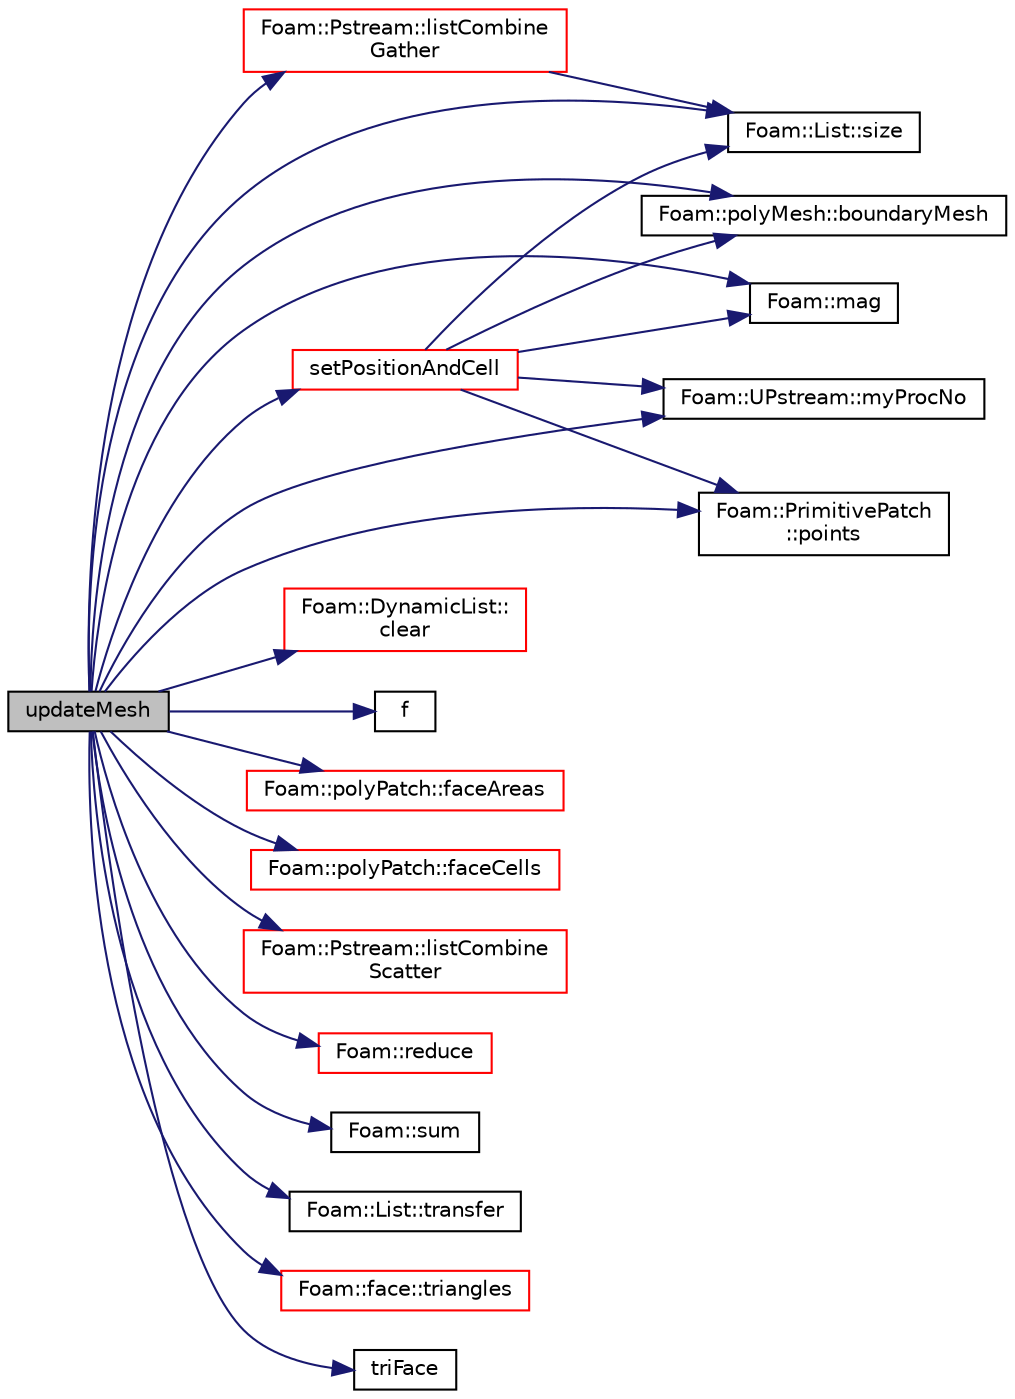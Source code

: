 digraph "updateMesh"
{
  bgcolor="transparent";
  edge [fontname="Helvetica",fontsize="10",labelfontname="Helvetica",labelfontsize="10"];
  node [fontname="Helvetica",fontsize="10",shape=record];
  rankdir="LR";
  Node1 [label="updateMesh",height=0.2,width=0.4,color="black", fillcolor="grey75", style="filled", fontcolor="black"];
  Node1 -> Node2 [color="midnightblue",fontsize="10",style="solid",fontname="Helvetica"];
  Node2 [label="Foam::polyMesh::boundaryMesh",height=0.2,width=0.4,color="black",URL="$a01954.html#a6b7f5ba89250dbd7a1c6c7860ab60fe3",tooltip="Return boundary mesh. "];
  Node1 -> Node3 [color="midnightblue",fontsize="10",style="solid",fontname="Helvetica"];
  Node3 [label="Foam::DynamicList::\lclear",height=0.2,width=0.4,color="red",URL="$a00613.html#ac8bb3912a3ce86b15842e79d0b421204",tooltip="Clear the addressed list, i.e. set the size to zero. "];
  Node1 -> Node4 [color="midnightblue",fontsize="10",style="solid",fontname="Helvetica"];
  Node4 [label="f",height=0.2,width=0.4,color="black",URL="$a04050.html#a888be93833ac7a23170555c69c690288"];
  Node1 -> Node5 [color="midnightblue",fontsize="10",style="solid",fontname="Helvetica"];
  Node5 [label="Foam::polyPatch::faceAreas",height=0.2,width=0.4,color="red",URL="$a01972.html#ac0a591ed4b2427caab10863a66b838fa",tooltip="Return face normals. "];
  Node1 -> Node6 [color="midnightblue",fontsize="10",style="solid",fontname="Helvetica"];
  Node6 [label="Foam::polyPatch::faceCells",height=0.2,width=0.4,color="red",URL="$a01972.html#a7cbd3f7d875089fbed897f536ef662c9",tooltip="Return face-cell addressing. "];
  Node1 -> Node7 [color="midnightblue",fontsize="10",style="solid",fontname="Helvetica"];
  Node7 [label="Foam::Pstream::listCombine\lGather",height=0.2,width=0.4,color="red",URL="$a02055.html#a8c0e5044dc4a942cf62b06797c3a743f"];
  Node7 -> Node8 [color="midnightblue",fontsize="10",style="solid",fontname="Helvetica"];
  Node8 [label="Foam::List::size",height=0.2,width=0.4,color="black",URL="$a01390.html#a8a5f6fa29bd4b500caf186f60245b384",tooltip="Override size to be inconsistent with allocated storage. "];
  Node1 -> Node9 [color="midnightblue",fontsize="10",style="solid",fontname="Helvetica"];
  Node9 [label="Foam::Pstream::listCombine\lScatter",height=0.2,width=0.4,color="red",URL="$a02055.html#adfd4915b68ab7181dccb847976286e56",tooltip="Scatter data. Reverse of combineGather. "];
  Node1 -> Node10 [color="midnightblue",fontsize="10",style="solid",fontname="Helvetica"];
  Node10 [label="Foam::mag",height=0.2,width=0.4,color="black",URL="$a10979.html#a929da2a3fdcf3dacbbe0487d3a330dae"];
  Node1 -> Node11 [color="midnightblue",fontsize="10",style="solid",fontname="Helvetica"];
  Node11 [label="Foam::UPstream::myProcNo",height=0.2,width=0.4,color="black",URL="$a02861.html#afc74d89573de32a3032c916f8cdd1733",tooltip="Number of this process (starting from masterNo() = 0) "];
  Node1 -> Node12 [color="midnightblue",fontsize="10",style="solid",fontname="Helvetica"];
  Node12 [label="Foam::PrimitivePatch\l::points",height=0.2,width=0.4,color="black",URL="$a02010.html#a1f42f31bcf706357682dcf097255b544",tooltip="Return reference to global points. "];
  Node1 -> Node13 [color="midnightblue",fontsize="10",style="solid",fontname="Helvetica"];
  Node13 [label="Foam::reduce",height=0.2,width=0.4,color="red",URL="$a10979.html#a7ffd6af4acc2eb9ba72ee296b5ecda23"];
  Node1 -> Node14 [color="midnightblue",fontsize="10",style="solid",fontname="Helvetica"];
  Node14 [label="setPositionAndCell",height=0.2,width=0.4,color="red",URL="$a01841.html#ad187877743f8606f84c9309a19613770",tooltip="Set the injection position and owner cell, tetFace and tetPt. "];
  Node14 -> Node8 [color="midnightblue",fontsize="10",style="solid",fontname="Helvetica"];
  Node14 -> Node11 [color="midnightblue",fontsize="10",style="solid",fontname="Helvetica"];
  Node14 -> Node2 [color="midnightblue",fontsize="10",style="solid",fontname="Helvetica"];
  Node14 -> Node12 [color="midnightblue",fontsize="10",style="solid",fontname="Helvetica"];
  Node14 -> Node10 [color="midnightblue",fontsize="10",style="solid",fontname="Helvetica"];
  Node1 -> Node8 [color="midnightblue",fontsize="10",style="solid",fontname="Helvetica"];
  Node1 -> Node15 [color="midnightblue",fontsize="10",style="solid",fontname="Helvetica"];
  Node15 [label="Foam::sum",height=0.2,width=0.4,color="black",URL="$a10979.html#a3d8733143aad0e03b300186ab4bef137"];
  Node1 -> Node16 [color="midnightblue",fontsize="10",style="solid",fontname="Helvetica"];
  Node16 [label="Foam::List::transfer",height=0.2,width=0.4,color="black",URL="$a01390.html#a25ad1d2084d16b234b0cf91c07e832c0",tooltip="Transfer the contents of the argument List into this list. "];
  Node1 -> Node17 [color="midnightblue",fontsize="10",style="solid",fontname="Helvetica"];
  Node17 [label="Foam::face::triangles",height=0.2,width=0.4,color="red",URL="$a00725.html#acf1f421759f62e0e96e9bf3287fa67a8",tooltip="Split into triangles using existing points. "];
  Node1 -> Node18 [color="midnightblue",fontsize="10",style="solid",fontname="Helvetica"];
  Node18 [label="triFace",height=0.2,width=0.4,color="black",URL="$a04050.html#a85e205b40128f23c7ad84f2d6fe1a4b1"];
}
